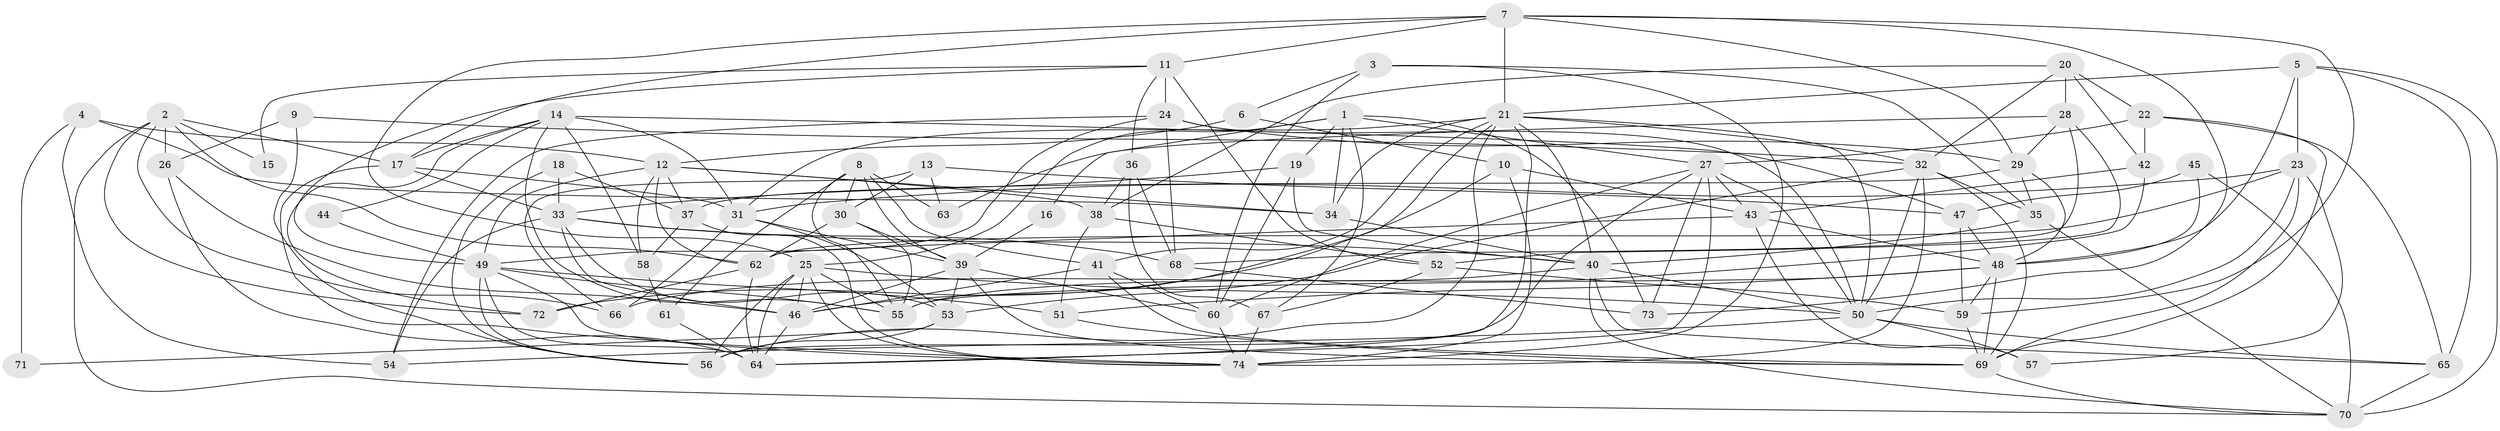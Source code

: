 // original degree distribution, {6: 0.07482993197278912, 5: 0.2789115646258503, 4: 0.23809523809523808, 2: 0.1360544217687075, 3: 0.24489795918367346, 7: 0.02040816326530612, 8: 0.006802721088435374}
// Generated by graph-tools (version 1.1) at 2025/02/03/09/25 03:02:02]
// undirected, 74 vertices, 205 edges
graph export_dot {
graph [start="1"]
  node [color=gray90,style=filled];
  1;
  2;
  3;
  4;
  5;
  6;
  7;
  8;
  9;
  10;
  11;
  12;
  13;
  14;
  15;
  16;
  17;
  18;
  19;
  20;
  21;
  22;
  23;
  24;
  25;
  26;
  27;
  28;
  29;
  30;
  31;
  32;
  33;
  34;
  35;
  36;
  37;
  38;
  39;
  40;
  41;
  42;
  43;
  44;
  45;
  46;
  47;
  48;
  49;
  50;
  51;
  52;
  53;
  54;
  55;
  56;
  57;
  58;
  59;
  60;
  61;
  62;
  63;
  64;
  65;
  66;
  67;
  68;
  69;
  70;
  71;
  72;
  73;
  74;
  1 -- 16 [weight=1.0];
  1 -- 19 [weight=1.0];
  1 -- 25 [weight=1.0];
  1 -- 27 [weight=1.0];
  1 -- 34 [weight=1.0];
  1 -- 67 [weight=1.0];
  1 -- 73 [weight=1.0];
  2 -- 15 [weight=1.0];
  2 -- 17 [weight=1.0];
  2 -- 26 [weight=2.0];
  2 -- 62 [weight=1.0];
  2 -- 66 [weight=1.0];
  2 -- 70 [weight=1.0];
  2 -- 72 [weight=1.0];
  3 -- 6 [weight=1.0];
  3 -- 35 [weight=1.0];
  3 -- 60 [weight=1.0];
  3 -- 74 [weight=1.0];
  4 -- 12 [weight=1.0];
  4 -- 34 [weight=2.0];
  4 -- 54 [weight=1.0];
  4 -- 71 [weight=2.0];
  5 -- 21 [weight=1.0];
  5 -- 23 [weight=1.0];
  5 -- 48 [weight=1.0];
  5 -- 65 [weight=1.0];
  5 -- 70 [weight=1.0];
  6 -- 10 [weight=2.0];
  6 -- 12 [weight=1.0];
  7 -- 11 [weight=1.0];
  7 -- 17 [weight=1.0];
  7 -- 21 [weight=1.0];
  7 -- 25 [weight=1.0];
  7 -- 29 [weight=1.0];
  7 -- 59 [weight=1.0];
  7 -- 73 [weight=1.0];
  8 -- 30 [weight=1.0];
  8 -- 39 [weight=1.0];
  8 -- 41 [weight=1.0];
  8 -- 55 [weight=1.0];
  8 -- 61 [weight=1.0];
  8 -- 63 [weight=1.0];
  9 -- 26 [weight=1.0];
  9 -- 32 [weight=1.0];
  9 -- 56 [weight=1.0];
  10 -- 43 [weight=1.0];
  10 -- 72 [weight=1.0];
  10 -- 74 [weight=1.0];
  11 -- 15 [weight=1.0];
  11 -- 24 [weight=2.0];
  11 -- 36 [weight=1.0];
  11 -- 49 [weight=1.0];
  11 -- 52 [weight=1.0];
  12 -- 34 [weight=1.0];
  12 -- 37 [weight=1.0];
  12 -- 38 [weight=1.0];
  12 -- 49 [weight=1.0];
  12 -- 58 [weight=1.0];
  12 -- 62 [weight=1.0];
  13 -- 30 [weight=1.0];
  13 -- 47 [weight=1.0];
  13 -- 63 [weight=1.0];
  13 -- 66 [weight=1.0];
  14 -- 17 [weight=1.0];
  14 -- 31 [weight=1.0];
  14 -- 44 [weight=1.0];
  14 -- 47 [weight=1.0];
  14 -- 55 [weight=1.0];
  14 -- 58 [weight=2.0];
  14 -- 72 [weight=1.0];
  16 -- 39 [weight=1.0];
  17 -- 31 [weight=1.0];
  17 -- 33 [weight=1.0];
  17 -- 74 [weight=1.0];
  18 -- 33 [weight=1.0];
  18 -- 37 [weight=1.0];
  18 -- 56 [weight=1.0];
  19 -- 33 [weight=1.0];
  19 -- 40 [weight=1.0];
  19 -- 60 [weight=1.0];
  20 -- 22 [weight=1.0];
  20 -- 28 [weight=1.0];
  20 -- 32 [weight=1.0];
  20 -- 38 [weight=1.0];
  20 -- 42 [weight=1.0];
  21 -- 31 [weight=1.0];
  21 -- 32 [weight=1.0];
  21 -- 34 [weight=1.0];
  21 -- 40 [weight=1.0];
  21 -- 41 [weight=1.0];
  21 -- 46 [weight=1.0];
  21 -- 50 [weight=1.0];
  21 -- 56 [weight=1.0];
  21 -- 64 [weight=1.0];
  22 -- 27 [weight=1.0];
  22 -- 42 [weight=1.0];
  22 -- 65 [weight=1.0];
  22 -- 69 [weight=1.0];
  23 -- 31 [weight=1.0];
  23 -- 50 [weight=1.0];
  23 -- 57 [weight=1.0];
  23 -- 62 [weight=2.0];
  23 -- 69 [weight=1.0];
  24 -- 29 [weight=1.0];
  24 -- 49 [weight=1.0];
  24 -- 50 [weight=1.0];
  24 -- 54 [weight=1.0];
  24 -- 68 [weight=1.0];
  25 -- 46 [weight=1.0];
  25 -- 50 [weight=1.0];
  25 -- 55 [weight=1.0];
  25 -- 56 [weight=1.0];
  25 -- 64 [weight=1.0];
  25 -- 74 [weight=1.0];
  26 -- 46 [weight=1.0];
  26 -- 64 [weight=1.0];
  27 -- 43 [weight=1.0];
  27 -- 50 [weight=1.0];
  27 -- 56 [weight=1.0];
  27 -- 60 [weight=1.0];
  27 -- 64 [weight=1.0];
  27 -- 73 [weight=1.0];
  28 -- 29 [weight=1.0];
  28 -- 52 [weight=1.0];
  28 -- 63 [weight=1.0];
  28 -- 68 [weight=1.0];
  29 -- 35 [weight=1.0];
  29 -- 37 [weight=1.0];
  29 -- 48 [weight=1.0];
  30 -- 39 [weight=1.0];
  30 -- 55 [weight=1.0];
  30 -- 62 [weight=2.0];
  31 -- 39 [weight=1.0];
  31 -- 53 [weight=1.0];
  31 -- 66 [weight=1.0];
  32 -- 35 [weight=1.0];
  32 -- 50 [weight=1.0];
  32 -- 53 [weight=1.0];
  32 -- 69 [weight=1.0];
  32 -- 74 [weight=1.0];
  33 -- 40 [weight=1.0];
  33 -- 46 [weight=1.0];
  33 -- 53 [weight=1.0];
  33 -- 54 [weight=1.0];
  33 -- 68 [weight=1.0];
  34 -- 40 [weight=1.0];
  35 -- 40 [weight=1.0];
  35 -- 70 [weight=1.0];
  36 -- 38 [weight=1.0];
  36 -- 67 [weight=1.0];
  36 -- 68 [weight=1.0];
  37 -- 58 [weight=1.0];
  37 -- 74 [weight=1.0];
  38 -- 51 [weight=1.0];
  38 -- 52 [weight=1.0];
  39 -- 46 [weight=1.0];
  39 -- 53 [weight=1.0];
  39 -- 60 [weight=1.0];
  39 -- 69 [weight=1.0];
  40 -- 50 [weight=1.0];
  40 -- 65 [weight=1.0];
  40 -- 66 [weight=1.0];
  40 -- 70 [weight=1.0];
  41 -- 46 [weight=1.0];
  41 -- 60 [weight=1.0];
  41 -- 69 [weight=1.0];
  42 -- 43 [weight=1.0];
  42 -- 55 [weight=1.0];
  43 -- 48 [weight=1.0];
  43 -- 57 [weight=1.0];
  43 -- 62 [weight=1.0];
  44 -- 49 [weight=2.0];
  45 -- 47 [weight=1.0];
  45 -- 48 [weight=1.0];
  45 -- 70 [weight=1.0];
  46 -- 64 [weight=1.0];
  47 -- 48 [weight=1.0];
  47 -- 59 [weight=1.0];
  48 -- 51 [weight=1.0];
  48 -- 55 [weight=1.0];
  48 -- 59 [weight=1.0];
  48 -- 69 [weight=1.0];
  49 -- 51 [weight=1.0];
  49 -- 55 [weight=1.0];
  49 -- 56 [weight=1.0];
  49 -- 64 [weight=1.0];
  49 -- 74 [weight=1.0];
  50 -- 54 [weight=1.0];
  50 -- 57 [weight=1.0];
  50 -- 65 [weight=1.0];
  51 -- 69 [weight=1.0];
  52 -- 59 [weight=2.0];
  52 -- 67 [weight=1.0];
  53 -- 56 [weight=1.0];
  53 -- 71 [weight=1.0];
  58 -- 61 [weight=2.0];
  59 -- 69 [weight=1.0];
  60 -- 74 [weight=1.0];
  61 -- 64 [weight=1.0];
  62 -- 64 [weight=1.0];
  62 -- 72 [weight=1.0];
  65 -- 70 [weight=2.0];
  67 -- 74 [weight=2.0];
  68 -- 73 [weight=1.0];
  69 -- 70 [weight=1.0];
}
